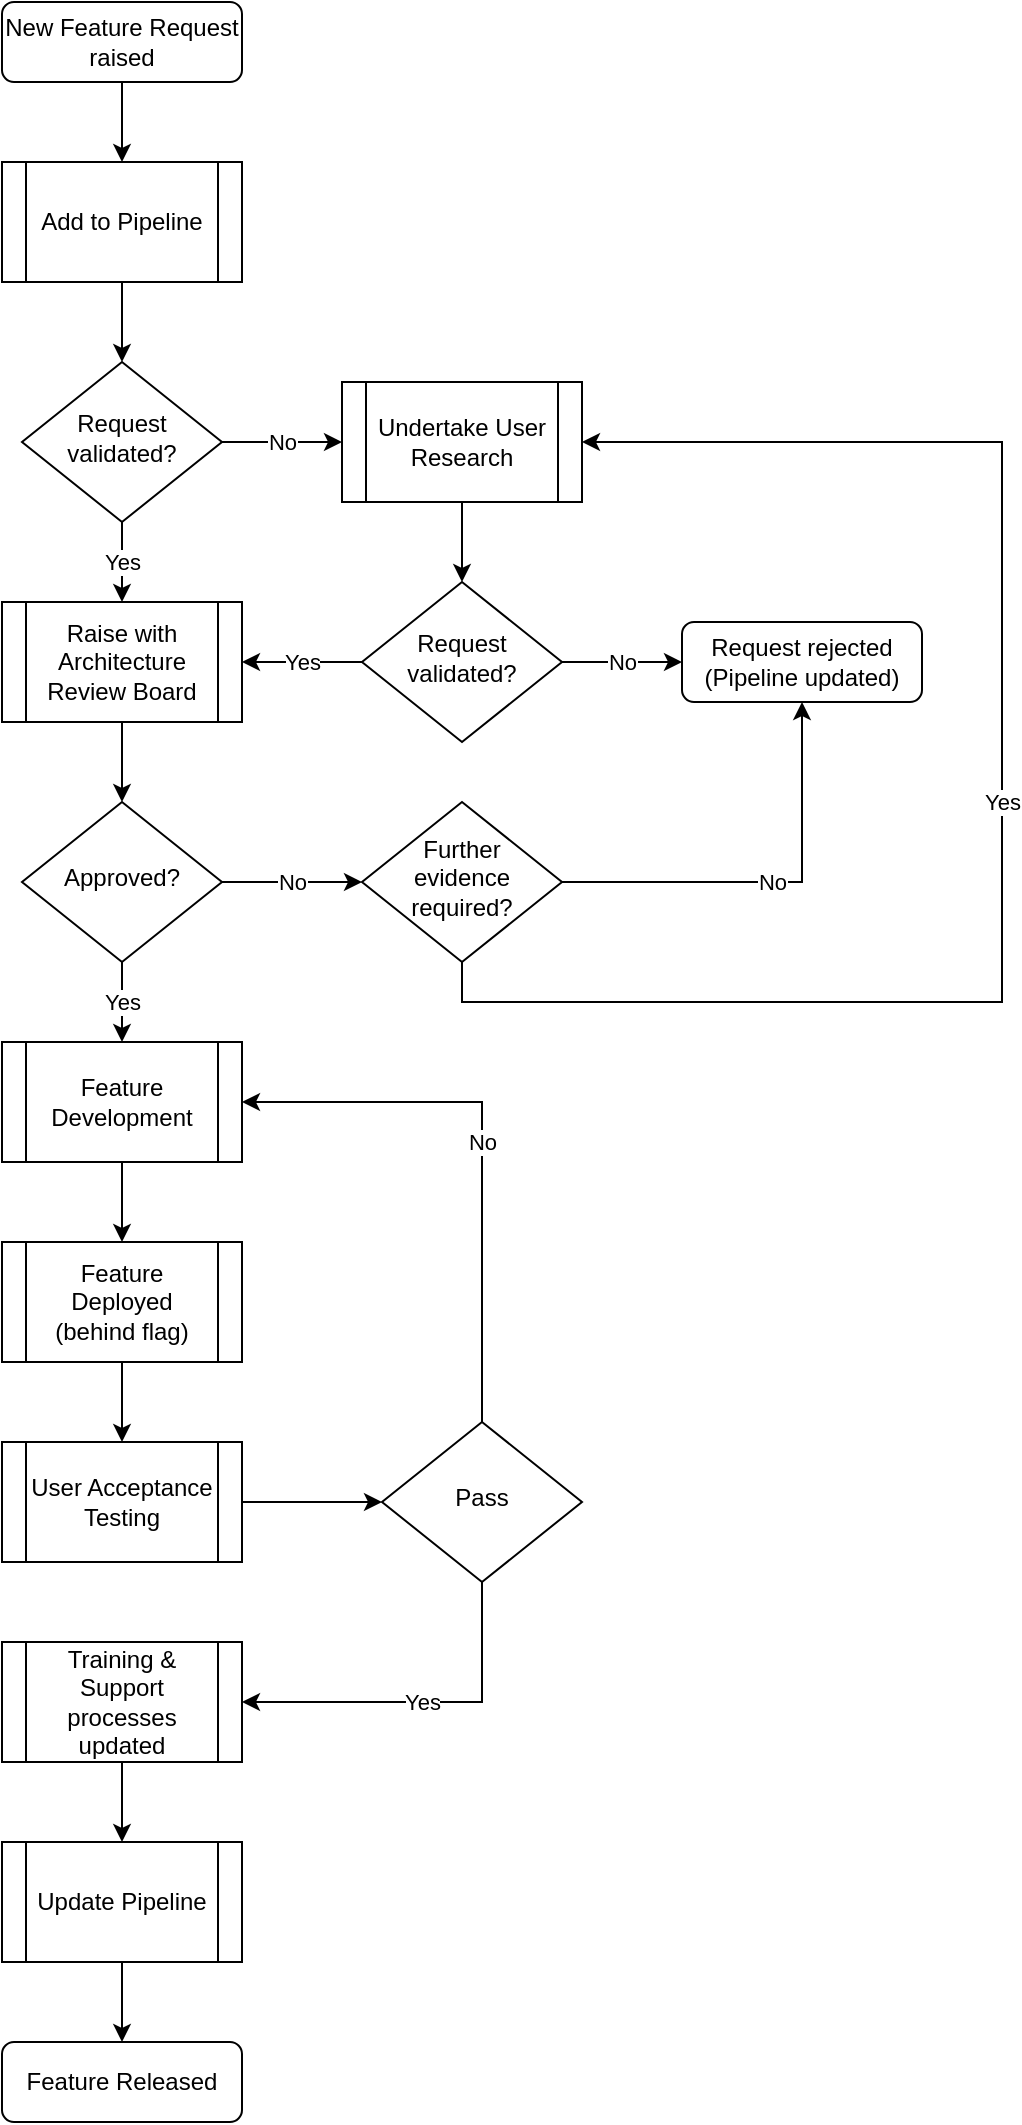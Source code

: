 <mxfile version="13.3.9" type="google"><diagram id="C5RBs43oDa-KdzZeNtuy" name="Page-1"><mxGraphModel dx="1422" dy="762" grid="1" gridSize="10" guides="1" tooltips="1" connect="1" arrows="1" fold="1" page="1" pageScale="1" pageWidth="827" pageHeight="1169" math="0" shadow="0"><root><mxCell id="WIyWlLk6GJQsqaUBKTNV-0"/><mxCell id="WIyWlLk6GJQsqaUBKTNV-1" parent="WIyWlLk6GJQsqaUBKTNV-0"/><mxCell id="GvzyZ9_2NZ0j5h6ZMbbS-42" style="edgeStyle=orthogonalEdgeStyle;rounded=0;orthogonalLoop=1;jettySize=auto;html=1;entryX=0.5;entryY=0;entryDx=0;entryDy=0;" edge="1" parent="WIyWlLk6GJQsqaUBKTNV-1" source="WIyWlLk6GJQsqaUBKTNV-3" target="GvzyZ9_2NZ0j5h6ZMbbS-41"><mxGeometry relative="1" as="geometry"/></mxCell><mxCell id="WIyWlLk6GJQsqaUBKTNV-3" value="New Feature Request raised" style="rounded=1;whiteSpace=wrap;html=1;fontSize=12;glass=0;strokeWidth=1;shadow=0;" parent="WIyWlLk6GJQsqaUBKTNV-1" vertex="1"><mxGeometry x="160" y="40" width="120" height="40" as="geometry"/></mxCell><mxCell id="GvzyZ9_2NZ0j5h6ZMbbS-5" value="No" style="edgeStyle=orthogonalEdgeStyle;rounded=0;orthogonalLoop=1;jettySize=auto;html=1;" edge="1" parent="WIyWlLk6GJQsqaUBKTNV-1" source="WIyWlLk6GJQsqaUBKTNV-6" target="GvzyZ9_2NZ0j5h6ZMbbS-3"><mxGeometry relative="1" as="geometry"/></mxCell><mxCell id="GvzyZ9_2NZ0j5h6ZMbbS-10" value="Yes" style="edgeStyle=orthogonalEdgeStyle;rounded=0;orthogonalLoop=1;jettySize=auto;html=1;entryX=0.5;entryY=0;entryDx=0;entryDy=0;" edge="1" parent="WIyWlLk6GJQsqaUBKTNV-1" source="WIyWlLk6GJQsqaUBKTNV-6" target="GvzyZ9_2NZ0j5h6ZMbbS-0"><mxGeometry relative="1" as="geometry"/></mxCell><mxCell id="WIyWlLk6GJQsqaUBKTNV-6" value="Request validated?" style="rhombus;whiteSpace=wrap;html=1;shadow=0;fontFamily=Helvetica;fontSize=12;align=center;strokeWidth=1;spacing=6;spacingTop=-4;" parent="WIyWlLk6GJQsqaUBKTNV-1" vertex="1"><mxGeometry x="170" y="220" width="100" height="80" as="geometry"/></mxCell><mxCell id="GvzyZ9_2NZ0j5h6ZMbbS-16" style="edgeStyle=orthogonalEdgeStyle;rounded=0;orthogonalLoop=1;jettySize=auto;html=1;entryX=0.5;entryY=0;entryDx=0;entryDy=0;" edge="1" parent="WIyWlLk6GJQsqaUBKTNV-1" source="GvzyZ9_2NZ0j5h6ZMbbS-0" target="GvzyZ9_2NZ0j5h6ZMbbS-15"><mxGeometry relative="1" as="geometry"/></mxCell><mxCell id="GvzyZ9_2NZ0j5h6ZMbbS-0" value="Raise with Architecture Review Board" style="shape=process;whiteSpace=wrap;html=1;backgroundOutline=1;" vertex="1" parent="WIyWlLk6GJQsqaUBKTNV-1"><mxGeometry x="160" y="340" width="120" height="60" as="geometry"/></mxCell><mxCell id="GvzyZ9_2NZ0j5h6ZMbbS-11" style="edgeStyle=orthogonalEdgeStyle;rounded=0;orthogonalLoop=1;jettySize=auto;html=1;entryX=0.5;entryY=0;entryDx=0;entryDy=0;" edge="1" parent="WIyWlLk6GJQsqaUBKTNV-1" source="GvzyZ9_2NZ0j5h6ZMbbS-3" target="GvzyZ9_2NZ0j5h6ZMbbS-7"><mxGeometry relative="1" as="geometry"/></mxCell><mxCell id="GvzyZ9_2NZ0j5h6ZMbbS-3" value="Undertake User Research" style="shape=process;whiteSpace=wrap;html=1;backgroundOutline=1;" vertex="1" parent="WIyWlLk6GJQsqaUBKTNV-1"><mxGeometry x="330" y="230" width="120" height="60" as="geometry"/></mxCell><mxCell id="GvzyZ9_2NZ0j5h6ZMbbS-9" value="Yes" style="edgeStyle=orthogonalEdgeStyle;rounded=0;orthogonalLoop=1;jettySize=auto;html=1;" edge="1" parent="WIyWlLk6GJQsqaUBKTNV-1" source="GvzyZ9_2NZ0j5h6ZMbbS-7" target="GvzyZ9_2NZ0j5h6ZMbbS-0"><mxGeometry relative="1" as="geometry"/></mxCell><mxCell id="GvzyZ9_2NZ0j5h6ZMbbS-14" value="No" style="edgeStyle=orthogonalEdgeStyle;rounded=0;orthogonalLoop=1;jettySize=auto;html=1;entryX=0;entryY=0.5;entryDx=0;entryDy=0;" edge="1" parent="WIyWlLk6GJQsqaUBKTNV-1" source="GvzyZ9_2NZ0j5h6ZMbbS-7" target="GvzyZ9_2NZ0j5h6ZMbbS-13"><mxGeometry relative="1" as="geometry"/></mxCell><mxCell id="GvzyZ9_2NZ0j5h6ZMbbS-7" value="Request validated?" style="rhombus;whiteSpace=wrap;html=1;shadow=0;fontFamily=Helvetica;fontSize=12;align=center;strokeWidth=1;spacing=6;spacingTop=-4;" vertex="1" parent="WIyWlLk6GJQsqaUBKTNV-1"><mxGeometry x="340" y="330" width="100" height="80" as="geometry"/></mxCell><mxCell id="GvzyZ9_2NZ0j5h6ZMbbS-13" value="Request rejected&lt;br&gt;(Pipeline updated)" style="rounded=1;whiteSpace=wrap;html=1;fontSize=12;glass=0;strokeWidth=1;shadow=0;" vertex="1" parent="WIyWlLk6GJQsqaUBKTNV-1"><mxGeometry x="500" y="350" width="120" height="40" as="geometry"/></mxCell><mxCell id="GvzyZ9_2NZ0j5h6ZMbbS-22" value="Yes" style="edgeStyle=orthogonalEdgeStyle;rounded=0;orthogonalLoop=1;jettySize=auto;html=1;entryX=0.5;entryY=0;entryDx=0;entryDy=0;" edge="1" parent="WIyWlLk6GJQsqaUBKTNV-1" source="GvzyZ9_2NZ0j5h6ZMbbS-15" target="GvzyZ9_2NZ0j5h6ZMbbS-21"><mxGeometry relative="1" as="geometry"/></mxCell><mxCell id="GvzyZ9_2NZ0j5h6ZMbbS-24" value="No" style="edgeStyle=orthogonalEdgeStyle;rounded=0;orthogonalLoop=1;jettySize=auto;html=1;entryX=0;entryY=0.5;entryDx=0;entryDy=0;" edge="1" parent="WIyWlLk6GJQsqaUBKTNV-1" source="GvzyZ9_2NZ0j5h6ZMbbS-15" target="GvzyZ9_2NZ0j5h6ZMbbS-23"><mxGeometry relative="1" as="geometry"/></mxCell><mxCell id="GvzyZ9_2NZ0j5h6ZMbbS-15" value="Approved?" style="rhombus;whiteSpace=wrap;html=1;shadow=0;fontFamily=Helvetica;fontSize=12;align=center;strokeWidth=1;spacing=6;spacingTop=-4;" vertex="1" parent="WIyWlLk6GJQsqaUBKTNV-1"><mxGeometry x="170" y="440" width="100" height="80" as="geometry"/></mxCell><mxCell id="GvzyZ9_2NZ0j5h6ZMbbS-31" style="edgeStyle=orthogonalEdgeStyle;rounded=0;orthogonalLoop=1;jettySize=auto;html=1;entryX=0.5;entryY=0;entryDx=0;entryDy=0;" edge="1" parent="WIyWlLk6GJQsqaUBKTNV-1" source="GvzyZ9_2NZ0j5h6ZMbbS-21" target="GvzyZ9_2NZ0j5h6ZMbbS-27"><mxGeometry relative="1" as="geometry"/></mxCell><mxCell id="GvzyZ9_2NZ0j5h6ZMbbS-21" value="Feature Development" style="shape=process;whiteSpace=wrap;html=1;backgroundOutline=1;" vertex="1" parent="WIyWlLk6GJQsqaUBKTNV-1"><mxGeometry x="160" y="560" width="120" height="60" as="geometry"/></mxCell><mxCell id="GvzyZ9_2NZ0j5h6ZMbbS-25" value="No" style="edgeStyle=orthogonalEdgeStyle;rounded=0;orthogonalLoop=1;jettySize=auto;html=1;entryX=0.5;entryY=1;entryDx=0;entryDy=0;" edge="1" parent="WIyWlLk6GJQsqaUBKTNV-1" source="GvzyZ9_2NZ0j5h6ZMbbS-23" target="GvzyZ9_2NZ0j5h6ZMbbS-13"><mxGeometry relative="1" as="geometry"/></mxCell><mxCell id="GvzyZ9_2NZ0j5h6ZMbbS-26" value="Yes" style="edgeStyle=orthogonalEdgeStyle;rounded=0;orthogonalLoop=1;jettySize=auto;html=1;exitX=0.5;exitY=1;exitDx=0;exitDy=0;entryX=1;entryY=0.5;entryDx=0;entryDy=0;" edge="1" parent="WIyWlLk6GJQsqaUBKTNV-1" source="GvzyZ9_2NZ0j5h6ZMbbS-23" target="GvzyZ9_2NZ0j5h6ZMbbS-3"><mxGeometry relative="1" as="geometry"><Array as="points"><mxPoint x="390" y="540"/><mxPoint x="660" y="540"/><mxPoint x="660" y="260"/></Array></mxGeometry></mxCell><mxCell id="GvzyZ9_2NZ0j5h6ZMbbS-23" value="Further evidence required?" style="rhombus;whiteSpace=wrap;html=1;shadow=0;fontFamily=Helvetica;fontSize=12;align=center;strokeWidth=1;spacing=6;spacingTop=-4;" vertex="1" parent="WIyWlLk6GJQsqaUBKTNV-1"><mxGeometry x="340" y="440" width="100" height="80" as="geometry"/></mxCell><mxCell id="GvzyZ9_2NZ0j5h6ZMbbS-32" style="edgeStyle=orthogonalEdgeStyle;rounded=0;orthogonalLoop=1;jettySize=auto;html=1;entryX=0.5;entryY=0;entryDx=0;entryDy=0;" edge="1" parent="WIyWlLk6GJQsqaUBKTNV-1" source="GvzyZ9_2NZ0j5h6ZMbbS-27" target="GvzyZ9_2NZ0j5h6ZMbbS-28"><mxGeometry relative="1" as="geometry"/></mxCell><mxCell id="GvzyZ9_2NZ0j5h6ZMbbS-27" value="Feature Deployed (behind flag)" style="shape=process;whiteSpace=wrap;html=1;backgroundOutline=1;" vertex="1" parent="WIyWlLk6GJQsqaUBKTNV-1"><mxGeometry x="160" y="660" width="120" height="60" as="geometry"/></mxCell><mxCell id="GvzyZ9_2NZ0j5h6ZMbbS-33" style="edgeStyle=orthogonalEdgeStyle;rounded=0;orthogonalLoop=1;jettySize=auto;html=1;entryX=0;entryY=0.5;entryDx=0;entryDy=0;" edge="1" parent="WIyWlLk6GJQsqaUBKTNV-1" source="GvzyZ9_2NZ0j5h6ZMbbS-28" target="GvzyZ9_2NZ0j5h6ZMbbS-29"><mxGeometry relative="1" as="geometry"/></mxCell><mxCell id="GvzyZ9_2NZ0j5h6ZMbbS-28" value="User Acceptance Testing" style="shape=process;whiteSpace=wrap;html=1;backgroundOutline=1;" vertex="1" parent="WIyWlLk6GJQsqaUBKTNV-1"><mxGeometry x="160" y="760" width="120" height="60" as="geometry"/></mxCell><mxCell id="GvzyZ9_2NZ0j5h6ZMbbS-34" value="No" style="edgeStyle=orthogonalEdgeStyle;rounded=0;orthogonalLoop=1;jettySize=auto;html=1;entryX=1;entryY=0.5;entryDx=0;entryDy=0;" edge="1" parent="WIyWlLk6GJQsqaUBKTNV-1" source="GvzyZ9_2NZ0j5h6ZMbbS-29" target="GvzyZ9_2NZ0j5h6ZMbbS-21"><mxGeometry relative="1" as="geometry"><Array as="points"><mxPoint x="400" y="590"/></Array></mxGeometry></mxCell><mxCell id="GvzyZ9_2NZ0j5h6ZMbbS-35" value="Yes" style="edgeStyle=orthogonalEdgeStyle;rounded=0;orthogonalLoop=1;jettySize=auto;html=1;entryX=1;entryY=0.5;entryDx=0;entryDy=0;" edge="1" parent="WIyWlLk6GJQsqaUBKTNV-1" source="GvzyZ9_2NZ0j5h6ZMbbS-29" target="GvzyZ9_2NZ0j5h6ZMbbS-30"><mxGeometry relative="1" as="geometry"><Array as="points"><mxPoint x="400" y="890"/></Array></mxGeometry></mxCell><mxCell id="GvzyZ9_2NZ0j5h6ZMbbS-29" value="Pass" style="rhombus;whiteSpace=wrap;html=1;shadow=0;fontFamily=Helvetica;fontSize=12;align=center;strokeWidth=1;spacing=6;spacingTop=-4;" vertex="1" parent="WIyWlLk6GJQsqaUBKTNV-1"><mxGeometry x="350" y="750" width="100" height="80" as="geometry"/></mxCell><mxCell id="GvzyZ9_2NZ0j5h6ZMbbS-37" value="" style="edgeStyle=orthogonalEdgeStyle;rounded=0;orthogonalLoop=1;jettySize=auto;html=1;" edge="1" parent="WIyWlLk6GJQsqaUBKTNV-1" source="GvzyZ9_2NZ0j5h6ZMbbS-30" target="GvzyZ9_2NZ0j5h6ZMbbS-36"><mxGeometry relative="1" as="geometry"/></mxCell><mxCell id="GvzyZ9_2NZ0j5h6ZMbbS-30" value="Training &amp;amp; Support processes updated" style="shape=process;whiteSpace=wrap;html=1;backgroundOutline=1;" vertex="1" parent="WIyWlLk6GJQsqaUBKTNV-1"><mxGeometry x="160" y="860" width="120" height="60" as="geometry"/></mxCell><mxCell id="GvzyZ9_2NZ0j5h6ZMbbS-40" style="edgeStyle=orthogonalEdgeStyle;rounded=0;orthogonalLoop=1;jettySize=auto;html=1;entryX=0.5;entryY=0;entryDx=0;entryDy=0;" edge="1" parent="WIyWlLk6GJQsqaUBKTNV-1" source="GvzyZ9_2NZ0j5h6ZMbbS-36" target="GvzyZ9_2NZ0j5h6ZMbbS-39"><mxGeometry relative="1" as="geometry"/></mxCell><mxCell id="GvzyZ9_2NZ0j5h6ZMbbS-36" value="Update Pipeline" style="shape=process;whiteSpace=wrap;html=1;backgroundOutline=1;" vertex="1" parent="WIyWlLk6GJQsqaUBKTNV-1"><mxGeometry x="160" y="960" width="120" height="60" as="geometry"/></mxCell><mxCell id="GvzyZ9_2NZ0j5h6ZMbbS-39" value="Feature Released" style="rounded=1;whiteSpace=wrap;html=1;fontSize=12;glass=0;strokeWidth=1;shadow=0;" vertex="1" parent="WIyWlLk6GJQsqaUBKTNV-1"><mxGeometry x="160" y="1060" width="120" height="40" as="geometry"/></mxCell><mxCell id="GvzyZ9_2NZ0j5h6ZMbbS-43" style="edgeStyle=orthogonalEdgeStyle;rounded=0;orthogonalLoop=1;jettySize=auto;html=1;entryX=0.5;entryY=0;entryDx=0;entryDy=0;" edge="1" parent="WIyWlLk6GJQsqaUBKTNV-1" source="GvzyZ9_2NZ0j5h6ZMbbS-41" target="WIyWlLk6GJQsqaUBKTNV-6"><mxGeometry relative="1" as="geometry"/></mxCell><mxCell id="GvzyZ9_2NZ0j5h6ZMbbS-41" value="Add to Pipeline" style="shape=process;whiteSpace=wrap;html=1;backgroundOutline=1;" vertex="1" parent="WIyWlLk6GJQsqaUBKTNV-1"><mxGeometry x="160" y="120" width="120" height="60" as="geometry"/></mxCell></root></mxGraphModel></diagram></mxfile>
